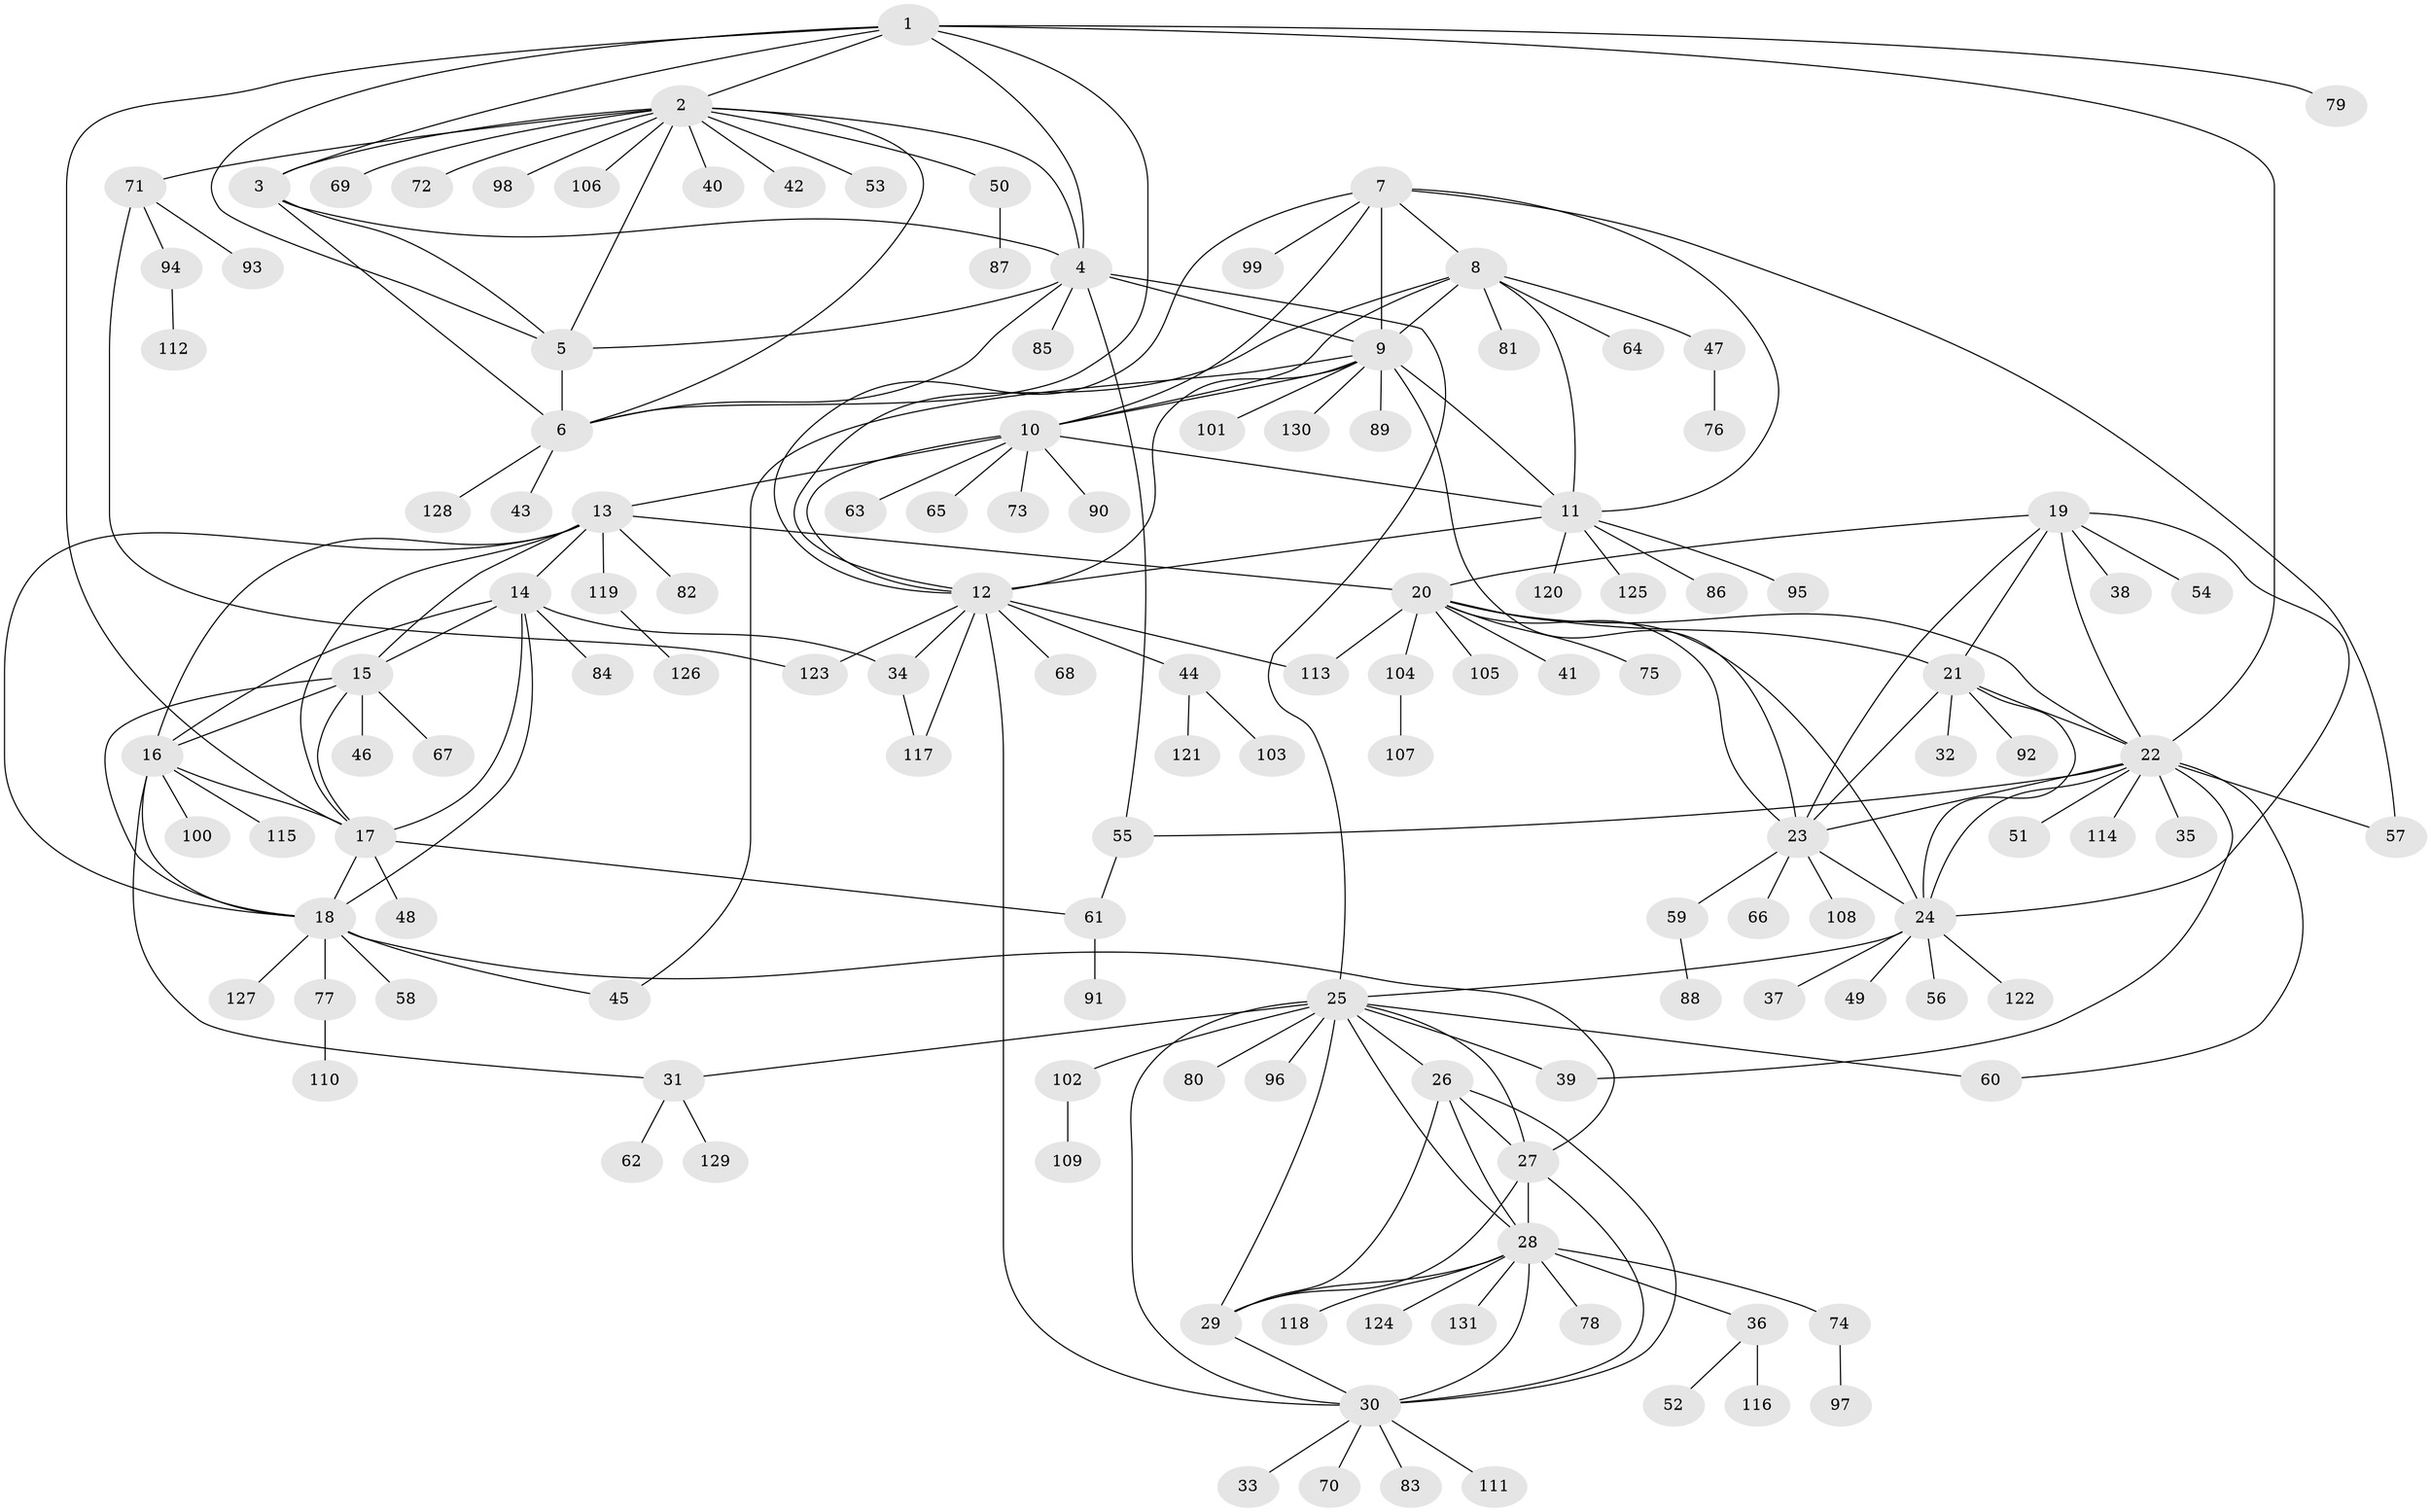 // coarse degree distribution, {6: 0.1320754716981132, 7: 0.1320754716981132, 4: 0.05660377358490566, 8: 0.09433962264150944, 10: 0.018867924528301886, 5: 0.09433962264150944, 2: 0.1320754716981132, 1: 0.32075471698113206, 3: 0.018867924528301886}
// Generated by graph-tools (version 1.1) at 2025/52/03/04/25 22:52:06]
// undirected, 131 vertices, 197 edges
graph export_dot {
  node [color=gray90,style=filled];
  1;
  2;
  3;
  4;
  5;
  6;
  7;
  8;
  9;
  10;
  11;
  12;
  13;
  14;
  15;
  16;
  17;
  18;
  19;
  20;
  21;
  22;
  23;
  24;
  25;
  26;
  27;
  28;
  29;
  30;
  31;
  32;
  33;
  34;
  35;
  36;
  37;
  38;
  39;
  40;
  41;
  42;
  43;
  44;
  45;
  46;
  47;
  48;
  49;
  50;
  51;
  52;
  53;
  54;
  55;
  56;
  57;
  58;
  59;
  60;
  61;
  62;
  63;
  64;
  65;
  66;
  67;
  68;
  69;
  70;
  71;
  72;
  73;
  74;
  75;
  76;
  77;
  78;
  79;
  80;
  81;
  82;
  83;
  84;
  85;
  86;
  87;
  88;
  89;
  90;
  91;
  92;
  93;
  94;
  95;
  96;
  97;
  98;
  99;
  100;
  101;
  102;
  103;
  104;
  105;
  106;
  107;
  108;
  109;
  110;
  111;
  112;
  113;
  114;
  115;
  116;
  117;
  118;
  119;
  120;
  121;
  122;
  123;
  124;
  125;
  126;
  127;
  128;
  129;
  130;
  131;
  1 -- 2;
  1 -- 3;
  1 -- 4;
  1 -- 5;
  1 -- 6;
  1 -- 17;
  1 -- 22;
  1 -- 79;
  2 -- 3;
  2 -- 4;
  2 -- 5;
  2 -- 6;
  2 -- 40;
  2 -- 42;
  2 -- 50;
  2 -- 53;
  2 -- 69;
  2 -- 71;
  2 -- 72;
  2 -- 98;
  2 -- 106;
  3 -- 4;
  3 -- 5;
  3 -- 6;
  4 -- 5;
  4 -- 6;
  4 -- 9;
  4 -- 25;
  4 -- 55;
  4 -- 85;
  5 -- 6;
  6 -- 43;
  6 -- 128;
  7 -- 8;
  7 -- 9;
  7 -- 10;
  7 -- 11;
  7 -- 12;
  7 -- 57;
  7 -- 99;
  8 -- 9;
  8 -- 10;
  8 -- 11;
  8 -- 12;
  8 -- 47;
  8 -- 64;
  8 -- 81;
  9 -- 10;
  9 -- 11;
  9 -- 12;
  9 -- 23;
  9 -- 45;
  9 -- 89;
  9 -- 101;
  9 -- 130;
  10 -- 11;
  10 -- 12;
  10 -- 13;
  10 -- 63;
  10 -- 65;
  10 -- 73;
  10 -- 90;
  11 -- 12;
  11 -- 86;
  11 -- 95;
  11 -- 120;
  11 -- 125;
  12 -- 30;
  12 -- 34;
  12 -- 44;
  12 -- 68;
  12 -- 113;
  12 -- 117;
  12 -- 123;
  13 -- 14;
  13 -- 15;
  13 -- 16;
  13 -- 17;
  13 -- 18;
  13 -- 20;
  13 -- 82;
  13 -- 119;
  14 -- 15;
  14 -- 16;
  14 -- 17;
  14 -- 18;
  14 -- 34;
  14 -- 84;
  15 -- 16;
  15 -- 17;
  15 -- 18;
  15 -- 46;
  15 -- 67;
  16 -- 17;
  16 -- 18;
  16 -- 31;
  16 -- 100;
  16 -- 115;
  17 -- 18;
  17 -- 48;
  17 -- 61;
  18 -- 27;
  18 -- 45;
  18 -- 58;
  18 -- 77;
  18 -- 127;
  19 -- 20;
  19 -- 21;
  19 -- 22;
  19 -- 23;
  19 -- 24;
  19 -- 38;
  19 -- 54;
  20 -- 21;
  20 -- 22;
  20 -- 23;
  20 -- 24;
  20 -- 41;
  20 -- 75;
  20 -- 104;
  20 -- 105;
  20 -- 113;
  21 -- 22;
  21 -- 23;
  21 -- 24;
  21 -- 32;
  21 -- 92;
  22 -- 23;
  22 -- 24;
  22 -- 35;
  22 -- 39;
  22 -- 51;
  22 -- 55;
  22 -- 57;
  22 -- 60;
  22 -- 114;
  23 -- 24;
  23 -- 59;
  23 -- 66;
  23 -- 108;
  24 -- 25;
  24 -- 37;
  24 -- 49;
  24 -- 56;
  24 -- 122;
  25 -- 26;
  25 -- 27;
  25 -- 28;
  25 -- 29;
  25 -- 30;
  25 -- 31;
  25 -- 39;
  25 -- 60;
  25 -- 80;
  25 -- 96;
  25 -- 102;
  26 -- 27;
  26 -- 28;
  26 -- 29;
  26 -- 30;
  27 -- 28;
  27 -- 29;
  27 -- 30;
  28 -- 29;
  28 -- 30;
  28 -- 36;
  28 -- 74;
  28 -- 78;
  28 -- 118;
  28 -- 124;
  28 -- 131;
  29 -- 30;
  30 -- 33;
  30 -- 70;
  30 -- 83;
  30 -- 111;
  31 -- 62;
  31 -- 129;
  34 -- 117;
  36 -- 52;
  36 -- 116;
  44 -- 103;
  44 -- 121;
  47 -- 76;
  50 -- 87;
  55 -- 61;
  59 -- 88;
  61 -- 91;
  71 -- 93;
  71 -- 94;
  71 -- 123;
  74 -- 97;
  77 -- 110;
  94 -- 112;
  102 -- 109;
  104 -- 107;
  119 -- 126;
}
